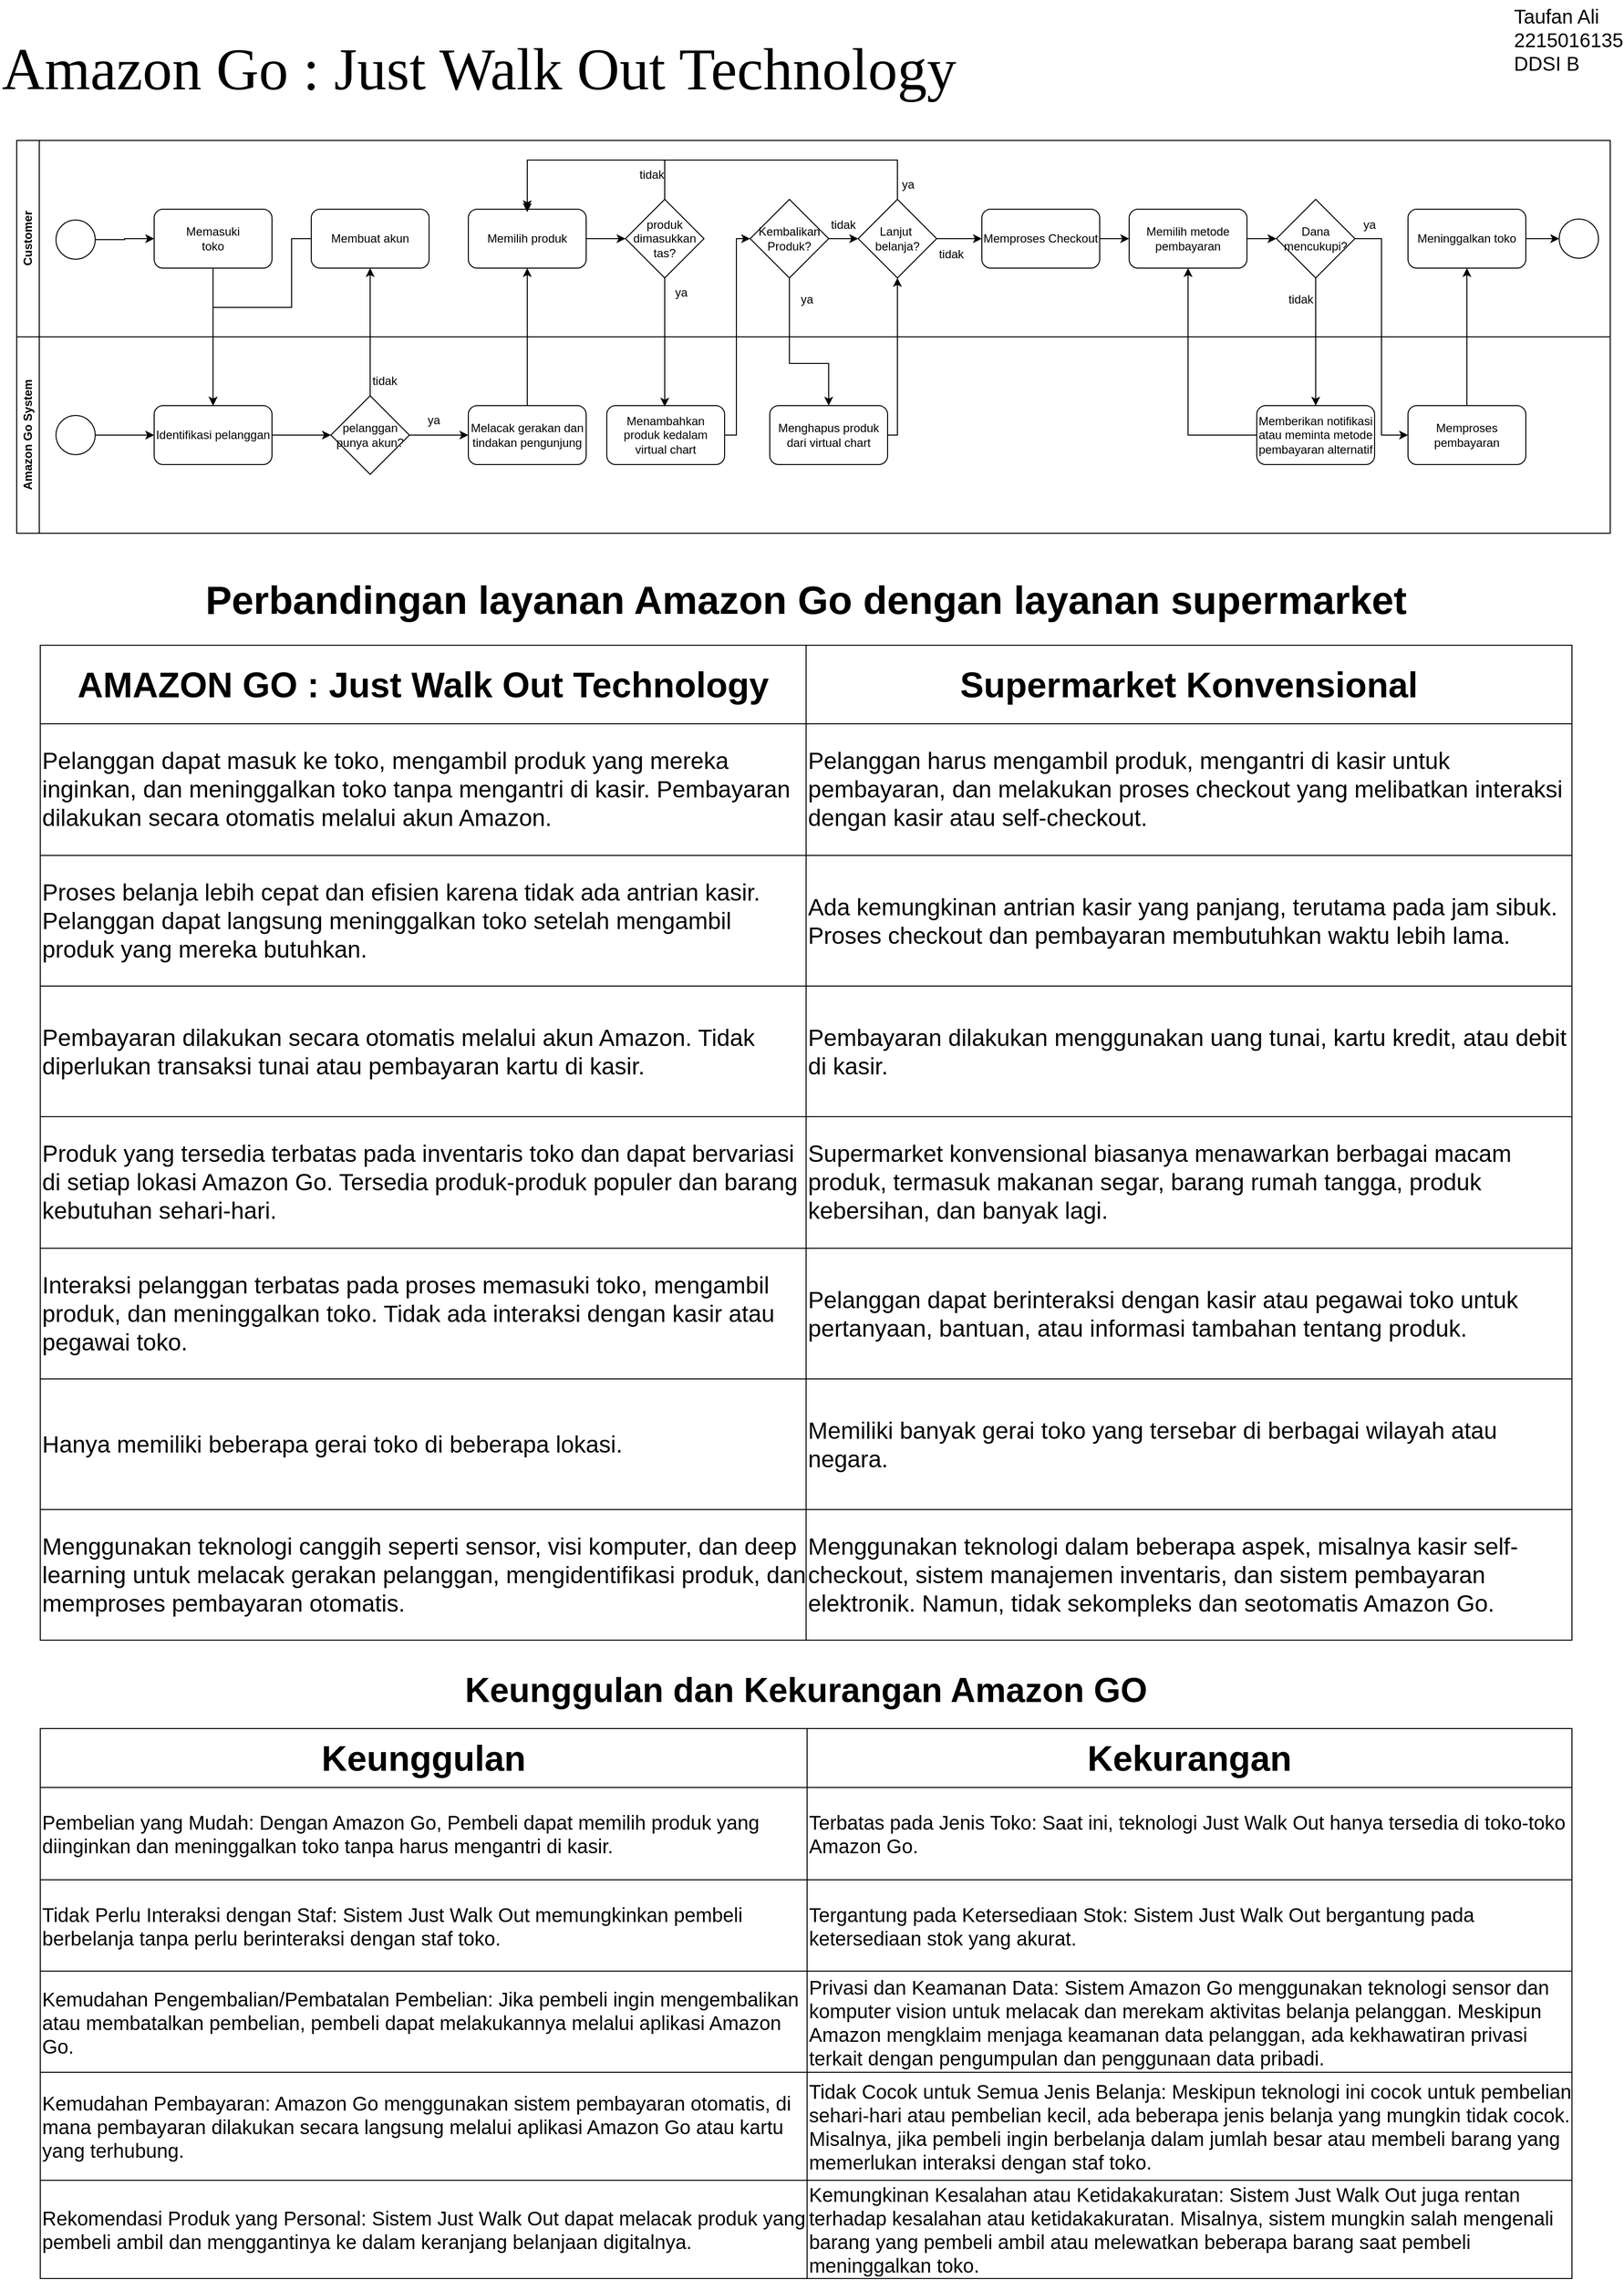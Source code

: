 <mxfile version="21.3.2" type="device">
  <diagram name="Page-1" id="naJ2jq9thKJ7_qh-nM0K">
    <mxGraphModel dx="1388" dy="663" grid="1" gridSize="10" guides="1" tooltips="1" connect="1" arrows="1" fold="1" page="1" pageScale="1" pageWidth="1654" pageHeight="2336" math="0" shadow="0">
      <root>
        <mxCell id="0" />
        <mxCell id="1" parent="0" />
        <mxCell id="Ai84sVKtz_G2tzemb2Kz-1" value="Customer" style="swimlane;horizontal=0;whiteSpace=wrap;html=1;movable=1;resizable=1;rotatable=1;deletable=1;editable=1;locked=0;connectable=1;" parent="1" vertex="1">
          <mxGeometry x="17" y="143" width="1623" height="200" as="geometry" />
        </mxCell>
        <mxCell id="Ai84sVKtz_G2tzemb2Kz-10" value="" style="edgeStyle=orthogonalEdgeStyle;rounded=0;orthogonalLoop=1;jettySize=auto;html=1;movable=1;resizable=1;rotatable=1;deletable=1;editable=1;locked=0;connectable=1;" parent="Ai84sVKtz_G2tzemb2Kz-1" source="Ai84sVKtz_G2tzemb2Kz-3" target="Ai84sVKtz_G2tzemb2Kz-9" edge="1">
          <mxGeometry relative="1" as="geometry" />
        </mxCell>
        <mxCell id="Ai84sVKtz_G2tzemb2Kz-3" value="" style="ellipse;whiteSpace=wrap;html=1;aspect=fixed;movable=1;resizable=1;rotatable=1;deletable=1;editable=1;locked=0;connectable=1;" parent="Ai84sVKtz_G2tzemb2Kz-1" vertex="1">
          <mxGeometry x="40" y="81" width="40" height="40" as="geometry" />
        </mxCell>
        <mxCell id="Ai84sVKtz_G2tzemb2Kz-9" value="Memasuki&lt;br&gt;toko" style="rounded=1;whiteSpace=wrap;html=1;movable=1;resizable=1;rotatable=1;deletable=1;editable=1;locked=0;connectable=1;" parent="Ai84sVKtz_G2tzemb2Kz-1" vertex="1">
          <mxGeometry x="140" y="70" width="120" height="60" as="geometry" />
        </mxCell>
        <mxCell id="Ai84sVKtz_G2tzemb2Kz-18" value="Membuat akun" style="rounded=1;whiteSpace=wrap;html=1;movable=1;resizable=1;rotatable=1;deletable=1;editable=1;locked=0;connectable=1;" parent="Ai84sVKtz_G2tzemb2Kz-1" vertex="1">
          <mxGeometry x="300" y="70" width="120" height="60" as="geometry" />
        </mxCell>
        <mxCell id="Ai84sVKtz_G2tzemb2Kz-30" value="" style="edgeStyle=orthogonalEdgeStyle;rounded=0;orthogonalLoop=1;jettySize=auto;html=1;movable=1;resizable=1;rotatable=1;deletable=1;editable=1;locked=0;connectable=1;" parent="Ai84sVKtz_G2tzemb2Kz-1" source="Ai84sVKtz_G2tzemb2Kz-21" target="Ai84sVKtz_G2tzemb2Kz-29" edge="1">
          <mxGeometry relative="1" as="geometry" />
        </mxCell>
        <mxCell id="Ai84sVKtz_G2tzemb2Kz-21" value="Memilih produk" style="rounded=1;whiteSpace=wrap;html=1;movable=1;resizable=1;rotatable=1;deletable=1;editable=1;locked=0;connectable=1;" parent="Ai84sVKtz_G2tzemb2Kz-1" vertex="1">
          <mxGeometry x="460" y="70" width="120" height="60" as="geometry" />
        </mxCell>
        <mxCell id="Ai84sVKtz_G2tzemb2Kz-33" style="edgeStyle=orthogonalEdgeStyle;rounded=0;orthogonalLoop=1;jettySize=auto;html=1;entryX=0.5;entryY=0;entryDx=0;entryDy=0;movable=1;resizable=1;rotatable=1;deletable=1;editable=1;locked=0;connectable=1;" parent="Ai84sVKtz_G2tzemb2Kz-1" source="Ai84sVKtz_G2tzemb2Kz-29" target="Ai84sVKtz_G2tzemb2Kz-21" edge="1">
          <mxGeometry relative="1" as="geometry">
            <Array as="points">
              <mxPoint x="660" y="20" />
              <mxPoint x="520" y="20" />
            </Array>
          </mxGeometry>
        </mxCell>
        <mxCell id="Ai84sVKtz_G2tzemb2Kz-29" value="produk dimasukkan tas?" style="rhombus;whiteSpace=wrap;html=1;movable=1;resizable=1;rotatable=1;deletable=1;editable=1;locked=0;connectable=1;" parent="Ai84sVKtz_G2tzemb2Kz-1" vertex="1">
          <mxGeometry x="620" y="60" width="80" height="80" as="geometry" />
        </mxCell>
        <mxCell id="Ai84sVKtz_G2tzemb2Kz-34" value="ya" style="text;html=1;strokeColor=none;fillColor=none;align=center;verticalAlign=middle;whiteSpace=wrap;rounded=0;movable=1;resizable=1;rotatable=1;deletable=1;editable=1;locked=0;connectable=1;" parent="Ai84sVKtz_G2tzemb2Kz-1" vertex="1">
          <mxGeometry x="662" y="140" width="30" height="30" as="geometry" />
        </mxCell>
        <mxCell id="Ai84sVKtz_G2tzemb2Kz-35" value="tidak" style="text;html=1;strokeColor=none;fillColor=none;align=center;verticalAlign=middle;whiteSpace=wrap;rounded=0;movable=1;resizable=1;rotatable=1;deletable=1;editable=1;locked=0;connectable=1;" parent="Ai84sVKtz_G2tzemb2Kz-1" vertex="1">
          <mxGeometry x="632" y="20" width="30" height="30" as="geometry" />
        </mxCell>
        <mxCell id="w3IBGsCGzLLiDFDEltC4-2" value="" style="edgeStyle=orthogonalEdgeStyle;rounded=0;orthogonalLoop=1;jettySize=auto;html=1;" parent="Ai84sVKtz_G2tzemb2Kz-1" source="Ai84sVKtz_G2tzemb2Kz-40" target="Ai84sVKtz_G2tzemb2Kz-49" edge="1">
          <mxGeometry relative="1" as="geometry" />
        </mxCell>
        <mxCell id="Ai84sVKtz_G2tzemb2Kz-40" value="Kembalikan&lt;br&gt;Produk?" style="rhombus;whiteSpace=wrap;html=1;movable=1;resizable=1;rotatable=1;deletable=1;editable=1;locked=0;connectable=1;" parent="Ai84sVKtz_G2tzemb2Kz-1" vertex="1">
          <mxGeometry x="747" y="60" width="80" height="80" as="geometry" />
        </mxCell>
        <mxCell id="Ai84sVKtz_G2tzemb2Kz-47" value="ya" style="text;html=1;strokeColor=none;fillColor=none;align=center;verticalAlign=middle;whiteSpace=wrap;rounded=0;movable=1;resizable=1;rotatable=1;deletable=1;editable=1;locked=0;connectable=1;" parent="Ai84sVKtz_G2tzemb2Kz-1" vertex="1">
          <mxGeometry x="790" y="147" width="30" height="30" as="geometry" />
        </mxCell>
        <mxCell id="w3IBGsCGzLLiDFDEltC4-3" style="edgeStyle=orthogonalEdgeStyle;rounded=0;orthogonalLoop=1;jettySize=auto;html=1;entryX=0.5;entryY=0;entryDx=0;entryDy=0;" parent="Ai84sVKtz_G2tzemb2Kz-1" edge="1">
          <mxGeometry relative="1" as="geometry">
            <mxPoint x="897" y="63" as="sourcePoint" />
            <mxPoint x="520" y="73" as="targetPoint" />
            <Array as="points">
              <mxPoint x="897" y="20" />
              <mxPoint x="520" y="20" />
            </Array>
          </mxGeometry>
        </mxCell>
        <mxCell id="w3IBGsCGzLLiDFDEltC4-7" value="" style="edgeStyle=orthogonalEdgeStyle;rounded=0;orthogonalLoop=1;jettySize=auto;html=1;" parent="Ai84sVKtz_G2tzemb2Kz-1" source="Ai84sVKtz_G2tzemb2Kz-49" target="w3IBGsCGzLLiDFDEltC4-1" edge="1">
          <mxGeometry relative="1" as="geometry" />
        </mxCell>
        <mxCell id="Ai84sVKtz_G2tzemb2Kz-49" value="Lanjut&amp;nbsp;&lt;br&gt;belanja?" style="rhombus;whiteSpace=wrap;html=1;movable=1;resizable=1;rotatable=1;deletable=1;editable=1;locked=0;connectable=1;" parent="Ai84sVKtz_G2tzemb2Kz-1" vertex="1">
          <mxGeometry x="857" y="60" width="80" height="80" as="geometry" />
        </mxCell>
        <mxCell id="Ai84sVKtz_G2tzemb2Kz-52" value="ya" style="text;html=1;strokeColor=none;fillColor=none;align=center;verticalAlign=middle;whiteSpace=wrap;rounded=0;movable=1;resizable=1;rotatable=1;deletable=1;editable=1;locked=0;connectable=1;" parent="Ai84sVKtz_G2tzemb2Kz-1" vertex="1">
          <mxGeometry x="893" y="30" width="30" height="30" as="geometry" />
        </mxCell>
        <mxCell id="w3IBGsCGzLLiDFDEltC4-13" style="edgeStyle=orthogonalEdgeStyle;rounded=0;orthogonalLoop=1;jettySize=auto;html=1;entryX=0;entryY=0.5;entryDx=0;entryDy=0;" parent="Ai84sVKtz_G2tzemb2Kz-1" source="Ai84sVKtz_G2tzemb2Kz-53" target="NYaigHIWJ9u_NfPiR6HB-1" edge="1">
          <mxGeometry relative="1" as="geometry" />
        </mxCell>
        <mxCell id="Ai84sVKtz_G2tzemb2Kz-53" value="Memilih metode pembayaran" style="rounded=1;whiteSpace=wrap;html=1;movable=1;resizable=1;rotatable=1;deletable=1;editable=1;locked=0;connectable=1;" parent="Ai84sVKtz_G2tzemb2Kz-1" vertex="1">
          <mxGeometry x="1133" y="70" width="120" height="60" as="geometry" />
        </mxCell>
        <mxCell id="Ai84sVKtz_G2tzemb2Kz-55" value="tidak" style="text;html=1;strokeColor=none;fillColor=none;align=center;verticalAlign=middle;whiteSpace=wrap;rounded=0;movable=1;resizable=1;rotatable=1;deletable=1;editable=1;locked=0;connectable=1;" parent="Ai84sVKtz_G2tzemb2Kz-1" vertex="1">
          <mxGeometry x="937" y="101" width="30" height="30" as="geometry" />
        </mxCell>
        <mxCell id="NYaigHIWJ9u_NfPiR6HB-1" value="Dana&lt;br&gt;mencukupi?" style="rhombus;whiteSpace=wrap;html=1;movable=1;resizable=1;rotatable=1;deletable=1;editable=1;locked=0;connectable=1;" parent="Ai84sVKtz_G2tzemb2Kz-1" vertex="1">
          <mxGeometry x="1283" y="60" width="80" height="80" as="geometry" />
        </mxCell>
        <mxCell id="NYaigHIWJ9u_NfPiR6HB-6" value="tidak" style="text;html=1;strokeColor=none;fillColor=none;align=center;verticalAlign=middle;whiteSpace=wrap;rounded=0;movable=1;resizable=1;rotatable=1;deletable=1;editable=1;locked=0;connectable=1;" parent="Ai84sVKtz_G2tzemb2Kz-1" vertex="1">
          <mxGeometry x="1293" y="147" width="30" height="30" as="geometry" />
        </mxCell>
        <mxCell id="NYaigHIWJ9u_NfPiR6HB-9" value="ya" style="text;html=1;strokeColor=none;fillColor=none;align=center;verticalAlign=middle;whiteSpace=wrap;rounded=0;movable=1;resizable=1;rotatable=1;deletable=1;editable=1;locked=0;connectable=1;" parent="Ai84sVKtz_G2tzemb2Kz-1" vertex="1">
          <mxGeometry x="1363" y="71" width="30" height="30" as="geometry" />
        </mxCell>
        <mxCell id="NYaigHIWJ9u_NfPiR6HB-13" value="" style="edgeStyle=orthogonalEdgeStyle;rounded=0;orthogonalLoop=1;jettySize=auto;html=1;movable=1;resizable=1;rotatable=1;deletable=1;editable=1;locked=0;connectable=1;" parent="Ai84sVKtz_G2tzemb2Kz-1" source="NYaigHIWJ9u_NfPiR6HB-10" target="NYaigHIWJ9u_NfPiR6HB-12" edge="1">
          <mxGeometry relative="1" as="geometry" />
        </mxCell>
        <mxCell id="NYaigHIWJ9u_NfPiR6HB-10" value="Meninggalkan toko" style="rounded=1;whiteSpace=wrap;html=1;movable=1;resizable=1;rotatable=1;deletable=1;editable=1;locked=0;connectable=1;" parent="Ai84sVKtz_G2tzemb2Kz-1" vertex="1">
          <mxGeometry x="1417" y="70" width="120" height="60" as="geometry" />
        </mxCell>
        <mxCell id="NYaigHIWJ9u_NfPiR6HB-12" value="" style="ellipse;whiteSpace=wrap;html=1;aspect=fixed;movable=1;resizable=1;rotatable=1;deletable=1;editable=1;locked=0;connectable=1;" parent="Ai84sVKtz_G2tzemb2Kz-1" vertex="1">
          <mxGeometry x="1571" y="80" width="40" height="40" as="geometry" />
        </mxCell>
        <mxCell id="w3IBGsCGzLLiDFDEltC4-8" value="" style="edgeStyle=orthogonalEdgeStyle;rounded=0;orthogonalLoop=1;jettySize=auto;html=1;" parent="Ai84sVKtz_G2tzemb2Kz-1" source="w3IBGsCGzLLiDFDEltC4-1" target="Ai84sVKtz_G2tzemb2Kz-53" edge="1">
          <mxGeometry relative="1" as="geometry" />
        </mxCell>
        <mxCell id="w3IBGsCGzLLiDFDEltC4-1" value="Memproses Checkout" style="rounded=1;whiteSpace=wrap;html=1;" parent="Ai84sVKtz_G2tzemb2Kz-1" vertex="1">
          <mxGeometry x="983" y="70" width="120" height="60" as="geometry" />
        </mxCell>
        <mxCell id="Ai84sVKtz_G2tzemb2Kz-48" value="tidak" style="text;html=1;strokeColor=none;fillColor=none;align=center;verticalAlign=middle;whiteSpace=wrap;rounded=0;movable=1;resizable=1;rotatable=1;deletable=1;editable=1;locked=0;connectable=1;" parent="Ai84sVKtz_G2tzemb2Kz-1" vertex="1">
          <mxGeometry x="827" y="71" width="30" height="30" as="geometry" />
        </mxCell>
        <mxCell id="Ai84sVKtz_G2tzemb2Kz-6" value="Amazon Go System" style="swimlane;horizontal=0;whiteSpace=wrap;html=1;movable=1;resizable=1;rotatable=1;deletable=1;editable=1;locked=0;connectable=1;" parent="1" vertex="1">
          <mxGeometry x="17" y="343" width="1623" height="200" as="geometry" />
        </mxCell>
        <mxCell id="Ai84sVKtz_G2tzemb2Kz-17" value="" style="edgeStyle=orthogonalEdgeStyle;rounded=0;orthogonalLoop=1;jettySize=auto;html=1;movable=1;resizable=1;rotatable=1;deletable=1;editable=1;locked=0;connectable=1;" parent="Ai84sVKtz_G2tzemb2Kz-6" source="Ai84sVKtz_G2tzemb2Kz-11" target="Ai84sVKtz_G2tzemb2Kz-16" edge="1">
          <mxGeometry relative="1" as="geometry" />
        </mxCell>
        <mxCell id="Ai84sVKtz_G2tzemb2Kz-11" value="Identifikasi pelanggan" style="rounded=1;whiteSpace=wrap;html=1;movable=1;resizable=1;rotatable=1;deletable=1;editable=1;locked=0;connectable=1;" parent="Ai84sVKtz_G2tzemb2Kz-6" vertex="1">
          <mxGeometry x="140" y="70" width="120" height="60" as="geometry" />
        </mxCell>
        <mxCell id="Ai84sVKtz_G2tzemb2Kz-23" value="" style="edgeStyle=orthogonalEdgeStyle;rounded=0;orthogonalLoop=1;jettySize=auto;html=1;movable=1;resizable=1;rotatable=1;deletable=1;editable=1;locked=0;connectable=1;" parent="Ai84sVKtz_G2tzemb2Kz-6" source="Ai84sVKtz_G2tzemb2Kz-16" target="Ai84sVKtz_G2tzemb2Kz-22" edge="1">
          <mxGeometry relative="1" as="geometry" />
        </mxCell>
        <mxCell id="Ai84sVKtz_G2tzemb2Kz-16" value="pelanggan&lt;br&gt;punya akun?" style="rhombus;whiteSpace=wrap;html=1;movable=1;resizable=1;rotatable=1;deletable=1;editable=1;locked=0;connectable=1;" parent="Ai84sVKtz_G2tzemb2Kz-6" vertex="1">
          <mxGeometry x="320" y="60" width="80" height="80" as="geometry" />
        </mxCell>
        <mxCell id="Ai84sVKtz_G2tzemb2Kz-20" value="tidak" style="text;html=1;strokeColor=none;fillColor=none;align=center;verticalAlign=middle;whiteSpace=wrap;rounded=0;movable=1;resizable=1;rotatable=1;deletable=1;editable=1;locked=0;connectable=1;" parent="Ai84sVKtz_G2tzemb2Kz-6" vertex="1">
          <mxGeometry x="360" y="30" width="30" height="30" as="geometry" />
        </mxCell>
        <mxCell id="Ai84sVKtz_G2tzemb2Kz-22" value="Melacak gerakan dan tindakan pengunjung" style="rounded=1;whiteSpace=wrap;html=1;movable=1;resizable=1;rotatable=1;deletable=1;editable=1;locked=0;connectable=1;" parent="Ai84sVKtz_G2tzemb2Kz-6" vertex="1">
          <mxGeometry x="460" y="70" width="120" height="60" as="geometry" />
        </mxCell>
        <mxCell id="Ai84sVKtz_G2tzemb2Kz-25" value="ya" style="text;html=1;strokeColor=none;fillColor=none;align=center;verticalAlign=middle;whiteSpace=wrap;rounded=0;movable=1;resizable=1;rotatable=1;deletable=1;editable=1;locked=0;connectable=1;" parent="Ai84sVKtz_G2tzemb2Kz-6" vertex="1">
          <mxGeometry x="410" y="70" width="30" height="30" as="geometry" />
        </mxCell>
        <mxCell id="Ai84sVKtz_G2tzemb2Kz-31" value="Menambahkan produk kedalam virtual chart" style="rounded=1;whiteSpace=wrap;html=1;movable=1;resizable=1;rotatable=1;deletable=1;editable=1;locked=0;connectable=1;" parent="Ai84sVKtz_G2tzemb2Kz-6" vertex="1">
          <mxGeometry x="601" y="70" width="120" height="60" as="geometry" />
        </mxCell>
        <mxCell id="Ai84sVKtz_G2tzemb2Kz-37" value="" style="edgeStyle=orthogonalEdgeStyle;rounded=0;orthogonalLoop=1;jettySize=auto;html=1;movable=1;resizable=1;rotatable=1;deletable=1;editable=1;locked=0;connectable=1;" parent="Ai84sVKtz_G2tzemb2Kz-6" source="Ai84sVKtz_G2tzemb2Kz-36" target="Ai84sVKtz_G2tzemb2Kz-11" edge="1">
          <mxGeometry relative="1" as="geometry" />
        </mxCell>
        <mxCell id="Ai84sVKtz_G2tzemb2Kz-36" value="" style="ellipse;whiteSpace=wrap;html=1;aspect=fixed;movable=1;resizable=1;rotatable=1;deletable=1;editable=1;locked=0;connectable=1;" parent="Ai84sVKtz_G2tzemb2Kz-6" vertex="1">
          <mxGeometry x="40" y="80" width="40" height="40" as="geometry" />
        </mxCell>
        <mxCell id="Ai84sVKtz_G2tzemb2Kz-44" value="Menghapus produk dari virtual chart" style="rounded=1;whiteSpace=wrap;html=1;movable=1;resizable=1;rotatable=1;deletable=1;editable=1;locked=0;connectable=1;" parent="Ai84sVKtz_G2tzemb2Kz-6" vertex="1">
          <mxGeometry x="767" y="70" width="120" height="60" as="geometry" />
        </mxCell>
        <mxCell id="NYaigHIWJ9u_NfPiR6HB-3" value="Memberikan notifikasi atau meminta metode pembayaran alternatif" style="rounded=1;whiteSpace=wrap;html=1;movable=1;resizable=1;rotatable=1;deletable=1;editable=1;locked=0;connectable=1;" parent="Ai84sVKtz_G2tzemb2Kz-6" vertex="1">
          <mxGeometry x="1263" y="70" width="120" height="60" as="geometry" />
        </mxCell>
        <mxCell id="NYaigHIWJ9u_NfPiR6HB-7" value="Memproses pembayaran" style="rounded=1;whiteSpace=wrap;html=1;movable=1;resizable=1;rotatable=1;deletable=1;editable=1;locked=0;connectable=1;" parent="Ai84sVKtz_G2tzemb2Kz-6" vertex="1">
          <mxGeometry x="1417" y="70" width="120" height="60" as="geometry" />
        </mxCell>
        <mxCell id="Ai84sVKtz_G2tzemb2Kz-14" style="edgeStyle=orthogonalEdgeStyle;rounded=0;orthogonalLoop=1;jettySize=auto;html=1;entryX=0.5;entryY=0;entryDx=0;entryDy=0;movable=1;resizable=1;rotatable=1;deletable=1;editable=1;locked=0;connectable=1;" parent="1" source="Ai84sVKtz_G2tzemb2Kz-9" target="Ai84sVKtz_G2tzemb2Kz-11" edge="1">
          <mxGeometry relative="1" as="geometry" />
        </mxCell>
        <mxCell id="Ai84sVKtz_G2tzemb2Kz-19" style="edgeStyle=orthogonalEdgeStyle;rounded=0;orthogonalLoop=1;jettySize=auto;html=1;movable=1;resizable=1;rotatable=1;deletable=1;editable=1;locked=0;connectable=1;" parent="1" source="Ai84sVKtz_G2tzemb2Kz-16" edge="1">
          <mxGeometry relative="1" as="geometry">
            <mxPoint x="377" y="273" as="targetPoint" />
          </mxGeometry>
        </mxCell>
        <mxCell id="Ai84sVKtz_G2tzemb2Kz-24" style="edgeStyle=orthogonalEdgeStyle;rounded=0;orthogonalLoop=1;jettySize=auto;html=1;entryX=0.5;entryY=1;entryDx=0;entryDy=0;movable=1;resizable=1;rotatable=1;deletable=1;editable=1;locked=0;connectable=1;" parent="1" source="Ai84sVKtz_G2tzemb2Kz-22" target="Ai84sVKtz_G2tzemb2Kz-21" edge="1">
          <mxGeometry relative="1" as="geometry" />
        </mxCell>
        <mxCell id="Ai84sVKtz_G2tzemb2Kz-27" style="edgeStyle=orthogonalEdgeStyle;rounded=0;orthogonalLoop=1;jettySize=auto;html=1;entryX=0.5;entryY=0;entryDx=0;entryDy=0;movable=1;resizable=1;rotatable=1;deletable=1;editable=1;locked=0;connectable=1;" parent="1" source="Ai84sVKtz_G2tzemb2Kz-18" target="Ai84sVKtz_G2tzemb2Kz-11" edge="1">
          <mxGeometry relative="1" as="geometry">
            <mxPoint x="217" y="353" as="targetPoint" />
            <Array as="points">
              <mxPoint x="297" y="243" />
              <mxPoint x="297" y="313" />
              <mxPoint x="217" y="313" />
            </Array>
          </mxGeometry>
        </mxCell>
        <mxCell id="Ai84sVKtz_G2tzemb2Kz-32" style="edgeStyle=orthogonalEdgeStyle;rounded=0;orthogonalLoop=1;jettySize=auto;html=1;movable=1;resizable=1;rotatable=1;deletable=1;editable=1;locked=0;connectable=1;" parent="1" source="Ai84sVKtz_G2tzemb2Kz-29" edge="1">
          <mxGeometry relative="1" as="geometry">
            <mxPoint x="677" y="414" as="targetPoint" />
            <Array as="points">
              <mxPoint x="677" y="414" />
            </Array>
          </mxGeometry>
        </mxCell>
        <mxCell id="Ai84sVKtz_G2tzemb2Kz-41" style="edgeStyle=orthogonalEdgeStyle;rounded=0;orthogonalLoop=1;jettySize=auto;html=1;entryX=0;entryY=0.5;entryDx=0;entryDy=0;movable=1;resizable=1;rotatable=1;deletable=1;editable=1;locked=0;connectable=1;" parent="1" source="Ai84sVKtz_G2tzemb2Kz-31" target="Ai84sVKtz_G2tzemb2Kz-40" edge="1">
          <mxGeometry relative="1" as="geometry">
            <Array as="points">
              <mxPoint x="750" y="443" />
              <mxPoint x="750" y="243" />
            </Array>
          </mxGeometry>
        </mxCell>
        <mxCell id="NYaigHIWJ9u_NfPiR6HB-5" style="edgeStyle=orthogonalEdgeStyle;rounded=0;orthogonalLoop=1;jettySize=auto;html=1;entryX=0.5;entryY=0;entryDx=0;entryDy=0;movable=1;resizable=1;rotatable=1;deletable=1;editable=1;locked=0;connectable=1;" parent="1" source="NYaigHIWJ9u_NfPiR6HB-1" target="NYaigHIWJ9u_NfPiR6HB-3" edge="1">
          <mxGeometry relative="1" as="geometry">
            <Array as="points">
              <mxPoint x="1340" y="350" />
              <mxPoint x="1340" y="350" />
            </Array>
          </mxGeometry>
        </mxCell>
        <mxCell id="NYaigHIWJ9u_NfPiR6HB-15" value="&lt;font style=&quot;font-size: 60px;&quot; face=&quot;Verdana&quot;&gt;Amazon Go : Just Walk Out Technology&lt;/font&gt;" style="text;html=1;strokeColor=none;fillColor=none;align=left;verticalAlign=middle;whiteSpace=wrap;rounded=0;movable=1;resizable=1;rotatable=1;deletable=1;editable=1;locked=0;connectable=1;" parent="1" vertex="1">
          <mxGeometry width="1650" height="140" as="geometry" />
        </mxCell>
        <mxCell id="NYaigHIWJ9u_NfPiR6HB-41" value="" style="shape=table;startSize=0;container=1;collapsible=0;childLayout=tableLayout;movable=1;resizable=1;rotatable=1;deletable=1;editable=1;locked=0;connectable=1;" parent="1" vertex="1">
          <mxGeometry x="41" y="657" width="1560" height="1013" as="geometry" />
        </mxCell>
        <mxCell id="NYaigHIWJ9u_NfPiR6HB-42" value="" style="shape=tableRow;horizontal=0;startSize=0;swimlaneHead=0;swimlaneBody=0;strokeColor=inherit;top=0;left=0;bottom=0;right=0;collapsible=0;dropTarget=0;fillColor=none;points=[[0,0.5],[1,0.5]];portConstraint=eastwest;movable=1;resizable=1;rotatable=1;deletable=1;editable=1;locked=0;connectable=1;" parent="NYaigHIWJ9u_NfPiR6HB-41" vertex="1">
          <mxGeometry width="1560" height="80" as="geometry" />
        </mxCell>
        <mxCell id="NYaigHIWJ9u_NfPiR6HB-43" value="&lt;font style=&quot;font-size: 36px;&quot;&gt;&lt;b&gt;AMAZON GO : Just Walk Out Technology&lt;/b&gt;&lt;/font&gt;" style="shape=partialRectangle;html=1;whiteSpace=wrap;connectable=1;strokeColor=inherit;overflow=hidden;fillColor=none;top=0;left=0;bottom=0;right=0;pointerEvents=1;movable=1;resizable=1;rotatable=1;deletable=1;editable=1;locked=0;" parent="NYaigHIWJ9u_NfPiR6HB-42" vertex="1">
          <mxGeometry width="780" height="80" as="geometry">
            <mxRectangle width="780" height="80" as="alternateBounds" />
          </mxGeometry>
        </mxCell>
        <mxCell id="NYaigHIWJ9u_NfPiR6HB-44" value="&lt;font style=&quot;font-size: 36px;&quot;&gt;&lt;b&gt;Supermarket Konvensional&lt;/b&gt;&lt;/font&gt;" style="shape=partialRectangle;html=1;whiteSpace=wrap;connectable=1;strokeColor=inherit;overflow=hidden;fillColor=none;top=0;left=0;bottom=0;right=0;pointerEvents=1;movable=1;resizable=1;rotatable=1;deletable=1;editable=1;locked=0;" parent="NYaigHIWJ9u_NfPiR6HB-42" vertex="1">
          <mxGeometry x="780" width="780" height="80" as="geometry">
            <mxRectangle width="780" height="80" as="alternateBounds" />
          </mxGeometry>
        </mxCell>
        <mxCell id="NYaigHIWJ9u_NfPiR6HB-45" value="" style="shape=tableRow;horizontal=0;startSize=0;swimlaneHead=0;swimlaneBody=0;strokeColor=inherit;top=0;left=0;bottom=0;right=0;collapsible=0;dropTarget=0;fillColor=none;points=[[0,0.5],[1,0.5]];portConstraint=eastwest;movable=1;resizable=1;rotatable=1;deletable=1;editable=1;locked=0;connectable=1;" parent="NYaigHIWJ9u_NfPiR6HB-41" vertex="1">
          <mxGeometry y="80" width="1560" height="134" as="geometry" />
        </mxCell>
        <mxCell id="NYaigHIWJ9u_NfPiR6HB-46" value="&lt;div style=&quot;&quot;&gt;&lt;span style=&quot;background-color: initial;&quot;&gt;&lt;font style=&quot;font-size: 24px;&quot;&gt;Pelanggan dapat masuk ke toko, mengambil produk yang mereka inginkan, dan meninggalkan toko tanpa mengantri di kasir. Pembayaran dilakukan secara otomatis melalui akun Amazon.&lt;/font&gt;&lt;/span&gt;&lt;/div&gt;" style="shape=partialRectangle;html=1;whiteSpace=wrap;connectable=1;strokeColor=inherit;overflow=hidden;fillColor=none;top=0;left=0;bottom=0;right=0;pointerEvents=1;align=left;movable=1;resizable=1;rotatable=1;deletable=1;editable=1;locked=0;" parent="NYaigHIWJ9u_NfPiR6HB-45" vertex="1">
          <mxGeometry width="780" height="134" as="geometry">
            <mxRectangle width="780" height="134" as="alternateBounds" />
          </mxGeometry>
        </mxCell>
        <mxCell id="NYaigHIWJ9u_NfPiR6HB-47" value="&lt;div style=&quot;&quot;&gt;&lt;span style=&quot;background-color: initial;&quot;&gt;&lt;font style=&quot;font-size: 24px;&quot;&gt;Pelanggan harus mengambil produk, mengantri di kasir untuk pembayaran, dan melakukan proses checkout yang melibatkan interaksi dengan kasir atau self-checkout.&lt;/font&gt;&lt;/span&gt;&lt;/div&gt;" style="shape=partialRectangle;html=1;whiteSpace=wrap;connectable=1;strokeColor=inherit;overflow=hidden;fillColor=none;top=0;left=0;bottom=0;right=0;pointerEvents=1;align=left;movable=1;resizable=1;rotatable=1;deletable=1;editable=1;locked=0;" parent="NYaigHIWJ9u_NfPiR6HB-45" vertex="1">
          <mxGeometry x="780" width="780" height="134" as="geometry">
            <mxRectangle width="780" height="134" as="alternateBounds" />
          </mxGeometry>
        </mxCell>
        <mxCell id="NYaigHIWJ9u_NfPiR6HB-48" value="" style="shape=tableRow;horizontal=0;startSize=0;swimlaneHead=0;swimlaneBody=0;strokeColor=inherit;top=0;left=0;bottom=0;right=0;collapsible=0;dropTarget=0;fillColor=none;points=[[0,0.5],[1,0.5]];portConstraint=eastwest;movable=1;resizable=1;rotatable=1;deletable=1;editable=1;locked=0;connectable=1;" parent="NYaigHIWJ9u_NfPiR6HB-41" vertex="1">
          <mxGeometry y="214" width="1560" height="133" as="geometry" />
        </mxCell>
        <mxCell id="NYaigHIWJ9u_NfPiR6HB-49" value="&lt;font style=&quot;font-size: 24px;&quot;&gt;Proses belanja lebih cepat dan efisien karena tidak ada antrian kasir. Pelanggan dapat langsung meninggalkan toko setelah mengambil produk yang mereka butuhkan.&lt;/font&gt;" style="shape=partialRectangle;html=1;whiteSpace=wrap;connectable=1;strokeColor=inherit;overflow=hidden;fillColor=none;top=0;left=0;bottom=0;right=0;pointerEvents=1;align=left;movable=1;resizable=1;rotatable=1;deletable=1;editable=1;locked=0;" parent="NYaigHIWJ9u_NfPiR6HB-48" vertex="1">
          <mxGeometry width="780" height="133" as="geometry">
            <mxRectangle width="780" height="133" as="alternateBounds" />
          </mxGeometry>
        </mxCell>
        <mxCell id="NYaigHIWJ9u_NfPiR6HB-50" value="&lt;font style=&quot;font-size: 24px;&quot;&gt;Ada kemungkinan antrian kasir yang panjang, terutama pada jam sibuk. Proses checkout dan pembayaran membutuhkan waktu lebih lama.&lt;/font&gt;" style="shape=partialRectangle;html=1;whiteSpace=wrap;connectable=1;strokeColor=inherit;overflow=hidden;fillColor=none;top=0;left=0;bottom=0;right=0;pointerEvents=1;align=left;movable=1;resizable=1;rotatable=1;deletable=1;editable=1;locked=0;" parent="NYaigHIWJ9u_NfPiR6HB-48" vertex="1">
          <mxGeometry x="780" width="780" height="133" as="geometry">
            <mxRectangle width="780" height="133" as="alternateBounds" />
          </mxGeometry>
        </mxCell>
        <mxCell id="NYaigHIWJ9u_NfPiR6HB-51" value="" style="shape=tableRow;horizontal=0;startSize=0;swimlaneHead=0;swimlaneBody=0;strokeColor=inherit;top=0;left=0;bottom=0;right=0;collapsible=0;dropTarget=0;fillColor=none;points=[[0,0.5],[1,0.5]];portConstraint=eastwest;movable=1;resizable=1;rotatable=1;deletable=1;editable=1;locked=0;connectable=1;" parent="NYaigHIWJ9u_NfPiR6HB-41" vertex="1">
          <mxGeometry y="347" width="1560" height="133" as="geometry" />
        </mxCell>
        <mxCell id="NYaigHIWJ9u_NfPiR6HB-52" value="&lt;font style=&quot;font-size: 24px;&quot;&gt;Pembayaran dilakukan secara otomatis melalui akun Amazon. Tidak diperlukan transaksi tunai atau pembayaran kartu di kasir.&lt;/font&gt;" style="shape=partialRectangle;html=1;whiteSpace=wrap;connectable=1;strokeColor=inherit;overflow=hidden;fillColor=none;top=0;left=0;bottom=0;right=0;pointerEvents=1;align=left;movable=1;resizable=1;rotatable=1;deletable=1;editable=1;locked=0;" parent="NYaigHIWJ9u_NfPiR6HB-51" vertex="1">
          <mxGeometry width="780" height="133" as="geometry">
            <mxRectangle width="780" height="133" as="alternateBounds" />
          </mxGeometry>
        </mxCell>
        <mxCell id="NYaigHIWJ9u_NfPiR6HB-53" value="&lt;font style=&quot;font-size: 24px;&quot;&gt;Pembayaran dilakukan menggunakan uang tunai, kartu kredit, atau debit di kasir.&lt;/font&gt;" style="shape=partialRectangle;html=1;whiteSpace=wrap;connectable=1;strokeColor=inherit;overflow=hidden;fillColor=none;top=0;left=0;bottom=0;right=0;pointerEvents=1;align=left;movable=1;resizable=1;rotatable=1;deletable=1;editable=1;locked=0;" parent="NYaigHIWJ9u_NfPiR6HB-51" vertex="1">
          <mxGeometry x="780" width="780" height="133" as="geometry">
            <mxRectangle width="780" height="133" as="alternateBounds" />
          </mxGeometry>
        </mxCell>
        <mxCell id="NYaigHIWJ9u_NfPiR6HB-54" value="" style="shape=tableRow;horizontal=0;startSize=0;swimlaneHead=0;swimlaneBody=0;strokeColor=inherit;top=0;left=0;bottom=0;right=0;collapsible=0;dropTarget=0;fillColor=none;points=[[0,0.5],[1,0.5]];portConstraint=eastwest;movable=1;resizable=1;rotatable=1;deletable=1;editable=1;locked=0;connectable=1;" parent="NYaigHIWJ9u_NfPiR6HB-41" vertex="1">
          <mxGeometry y="480" width="1560" height="134" as="geometry" />
        </mxCell>
        <mxCell id="NYaigHIWJ9u_NfPiR6HB-55" value="&lt;font style=&quot;font-size: 24px;&quot;&gt;Produk yang tersedia terbatas pada inventaris toko dan dapat bervariasi di setiap lokasi Amazon Go. Tersedia produk-produk populer dan barang kebutuhan sehari-hari.&lt;/font&gt;" style="shape=partialRectangle;html=1;whiteSpace=wrap;connectable=1;strokeColor=inherit;overflow=hidden;fillColor=none;top=0;left=0;bottom=0;right=0;pointerEvents=1;align=left;movable=1;resizable=1;rotatable=1;deletable=1;editable=1;locked=0;" parent="NYaigHIWJ9u_NfPiR6HB-54" vertex="1">
          <mxGeometry width="780" height="134" as="geometry">
            <mxRectangle width="780" height="134" as="alternateBounds" />
          </mxGeometry>
        </mxCell>
        <mxCell id="NYaigHIWJ9u_NfPiR6HB-56" value="&lt;font style=&quot;font-size: 24px;&quot;&gt;Supermarket konvensional biasanya menawarkan berbagai macam produk, termasuk makanan segar, barang rumah tangga, produk kebersihan, dan banyak lagi.&lt;/font&gt;" style="shape=partialRectangle;html=1;whiteSpace=wrap;connectable=1;strokeColor=inherit;overflow=hidden;fillColor=none;top=0;left=0;bottom=0;right=0;pointerEvents=1;align=left;movable=1;resizable=1;rotatable=1;deletable=1;editable=1;locked=0;" parent="NYaigHIWJ9u_NfPiR6HB-54" vertex="1">
          <mxGeometry x="780" width="780" height="134" as="geometry">
            <mxRectangle width="780" height="134" as="alternateBounds" />
          </mxGeometry>
        </mxCell>
        <mxCell id="NYaigHIWJ9u_NfPiR6HB-57" value="" style="shape=tableRow;horizontal=0;startSize=0;swimlaneHead=0;swimlaneBody=0;strokeColor=inherit;top=0;left=0;bottom=0;right=0;collapsible=0;dropTarget=0;fillColor=none;points=[[0,0.5],[1,0.5]];portConstraint=eastwest;movable=1;resizable=1;rotatable=1;deletable=1;editable=1;locked=0;connectable=1;" parent="NYaigHIWJ9u_NfPiR6HB-41" vertex="1">
          <mxGeometry y="614" width="1560" height="133" as="geometry" />
        </mxCell>
        <mxCell id="NYaigHIWJ9u_NfPiR6HB-58" value="&lt;font style=&quot;font-size: 24px;&quot;&gt; Interaksi pelanggan terbatas pada proses memasuki toko, mengambil produk, dan meninggalkan toko. Tidak ada interaksi dengan kasir atau pegawai toko.&lt;/font&gt;" style="shape=partialRectangle;html=1;whiteSpace=wrap;connectable=1;strokeColor=inherit;overflow=hidden;fillColor=none;top=0;left=0;bottom=0;right=0;pointerEvents=1;align=left;movable=1;resizable=1;rotatable=1;deletable=1;editable=1;locked=0;" parent="NYaigHIWJ9u_NfPiR6HB-57" vertex="1">
          <mxGeometry width="780" height="133" as="geometry">
            <mxRectangle width="780" height="133" as="alternateBounds" />
          </mxGeometry>
        </mxCell>
        <mxCell id="NYaigHIWJ9u_NfPiR6HB-59" value="&lt;font style=&quot;font-size: 24px;&quot;&gt;Pelanggan dapat berinteraksi dengan kasir atau pegawai toko untuk pertanyaan, bantuan, atau informasi tambahan tentang produk.&lt;/font&gt;" style="shape=partialRectangle;html=1;whiteSpace=wrap;connectable=1;strokeColor=inherit;overflow=hidden;fillColor=none;top=0;left=0;bottom=0;right=0;pointerEvents=1;align=left;movable=1;resizable=1;rotatable=1;deletable=1;editable=1;locked=0;" parent="NYaigHIWJ9u_NfPiR6HB-57" vertex="1">
          <mxGeometry x="780" width="780" height="133" as="geometry">
            <mxRectangle width="780" height="133" as="alternateBounds" />
          </mxGeometry>
        </mxCell>
        <mxCell id="NYaigHIWJ9u_NfPiR6HB-63" style="shape=tableRow;horizontal=0;startSize=0;swimlaneHead=0;swimlaneBody=0;strokeColor=inherit;top=0;left=0;bottom=0;right=0;collapsible=0;dropTarget=0;fillColor=none;points=[[0,0.5],[1,0.5]];portConstraint=eastwest;movable=1;resizable=1;rotatable=1;deletable=1;editable=1;locked=0;connectable=1;" parent="NYaigHIWJ9u_NfPiR6HB-41" vertex="1">
          <mxGeometry y="747" width="1560" height="133" as="geometry" />
        </mxCell>
        <mxCell id="NYaigHIWJ9u_NfPiR6HB-64" value="&lt;font style=&quot;font-size: 24px;&quot;&gt;Hanya memiliki beberapa gerai toko di beberapa lokasi.&lt;/font&gt;" style="shape=partialRectangle;html=1;whiteSpace=wrap;connectable=1;strokeColor=inherit;overflow=hidden;fillColor=none;top=0;left=0;bottom=0;right=0;pointerEvents=1;align=left;movable=1;resizable=1;rotatable=1;deletable=1;editable=1;locked=0;" parent="NYaigHIWJ9u_NfPiR6HB-63" vertex="1">
          <mxGeometry width="780" height="133" as="geometry">
            <mxRectangle width="780" height="133" as="alternateBounds" />
          </mxGeometry>
        </mxCell>
        <mxCell id="NYaigHIWJ9u_NfPiR6HB-65" value="&lt;font style=&quot;font-size: 24px;&quot;&gt;Memiliki banyak gerai toko yang tersebar di berbagai wilayah atau negara.&lt;/font&gt;" style="shape=partialRectangle;html=1;whiteSpace=wrap;connectable=1;strokeColor=inherit;overflow=hidden;fillColor=none;top=0;left=0;bottom=0;right=0;pointerEvents=1;align=left;movable=1;resizable=1;rotatable=1;deletable=1;editable=1;locked=0;" parent="NYaigHIWJ9u_NfPiR6HB-63" vertex="1">
          <mxGeometry x="780" width="780" height="133" as="geometry">
            <mxRectangle width="780" height="133" as="alternateBounds" />
          </mxGeometry>
        </mxCell>
        <mxCell id="NYaigHIWJ9u_NfPiR6HB-66" style="shape=tableRow;horizontal=0;startSize=0;swimlaneHead=0;swimlaneBody=0;strokeColor=inherit;top=0;left=0;bottom=0;right=0;collapsible=0;dropTarget=0;fillColor=none;points=[[0,0.5],[1,0.5]];portConstraint=eastwest;movable=1;resizable=1;rotatable=1;deletable=1;editable=1;locked=0;connectable=1;" parent="NYaigHIWJ9u_NfPiR6HB-41" vertex="1">
          <mxGeometry y="880" width="1560" height="133" as="geometry" />
        </mxCell>
        <mxCell id="NYaigHIWJ9u_NfPiR6HB-67" value="&lt;font style=&quot;font-size: 24px;&quot;&gt;Menggunakan teknologi canggih seperti sensor, visi komputer, dan deep learning untuk melacak gerakan pelanggan, mengidentifikasi produk, dan memproses pembayaran otomatis.&lt;/font&gt;" style="shape=partialRectangle;html=1;whiteSpace=wrap;connectable=1;strokeColor=inherit;overflow=hidden;fillColor=none;top=0;left=0;bottom=0;right=0;pointerEvents=1;align=left;movable=1;resizable=1;rotatable=1;deletable=1;editable=1;locked=0;" parent="NYaigHIWJ9u_NfPiR6HB-66" vertex="1">
          <mxGeometry width="780" height="133" as="geometry">
            <mxRectangle width="780" height="133" as="alternateBounds" />
          </mxGeometry>
        </mxCell>
        <mxCell id="NYaigHIWJ9u_NfPiR6HB-68" value="&lt;font style=&quot;font-size: 24px;&quot;&gt;Menggunakan teknologi dalam beberapa aspek, misalnya kasir self-checkout, sistem manajemen inventaris, dan sistem pembayaran elektronik. Namun, tidak sekompleks dan seotomatis Amazon Go.&lt;/font&gt;" style="shape=partialRectangle;html=1;whiteSpace=wrap;connectable=1;strokeColor=inherit;overflow=hidden;fillColor=none;top=0;left=0;bottom=0;right=0;pointerEvents=1;align=left;movable=1;resizable=1;rotatable=1;deletable=1;editable=1;locked=0;" parent="NYaigHIWJ9u_NfPiR6HB-66" vertex="1">
          <mxGeometry x="780" width="780" height="133" as="geometry">
            <mxRectangle width="780" height="133" as="alternateBounds" />
          </mxGeometry>
        </mxCell>
        <mxCell id="NYaigHIWJ9u_NfPiR6HB-72" value="&lt;font style=&quot;font-size: 40px;&quot;&gt;&lt;b style=&quot;&quot;&gt;Perbandingan layanan Amazon Go dengan layanan supermarket&lt;/b&gt;&lt;/font&gt;" style="text;html=1;strokeColor=none;fillColor=none;align=center;verticalAlign=middle;whiteSpace=wrap;rounded=0;movable=1;resizable=1;rotatable=1;deletable=1;editable=1;locked=0;connectable=1;" parent="1" vertex="1">
          <mxGeometry x="41" y="570" width="1560" height="80" as="geometry" />
        </mxCell>
        <mxCell id="gSUg_UqriSWJIKnz_qcM-1" value="&lt;font style=&quot;font-size: 35px;&quot;&gt;&lt;b style=&quot;&quot;&gt;Keunggulan dan Kekurangan Amazon GO&lt;/b&gt;&lt;/font&gt;" style="text;html=1;strokeColor=none;fillColor=none;align=center;verticalAlign=middle;whiteSpace=wrap;rounded=0;movable=1;resizable=1;rotatable=1;deletable=1;editable=1;locked=0;connectable=1;" parent="1" vertex="1">
          <mxGeometry x="41" y="1680" width="1560" height="80" as="geometry" />
        </mxCell>
        <mxCell id="gSUg_UqriSWJIKnz_qcM-68" value="" style="shape=table;startSize=0;container=1;collapsible=0;childLayout=tableLayout;movable=1;resizable=1;rotatable=1;deletable=1;editable=1;locked=0;connectable=1;" parent="1" vertex="1">
          <mxGeometry x="41" y="1760" width="1560" height="560" as="geometry" />
        </mxCell>
        <mxCell id="gSUg_UqriSWJIKnz_qcM-69" value="" style="shape=tableRow;horizontal=0;startSize=0;swimlaneHead=0;swimlaneBody=0;strokeColor=inherit;top=0;left=0;bottom=0;right=0;collapsible=0;dropTarget=0;fillColor=none;points=[[0,0.5],[1,0.5]];portConstraint=eastwest;movable=1;resizable=1;rotatable=1;deletable=1;editable=1;locked=0;connectable=1;" parent="gSUg_UqriSWJIKnz_qcM-68" vertex="1">
          <mxGeometry width="1560" height="60" as="geometry" />
        </mxCell>
        <mxCell id="gSUg_UqriSWJIKnz_qcM-70" value="&lt;font style=&quot;font-size: 36px;&quot;&gt;&lt;b&gt;Keunggulan&lt;/b&gt;&lt;/font&gt;" style="shape=partialRectangle;html=1;whiteSpace=wrap;connectable=1;strokeColor=inherit;overflow=hidden;fillColor=none;top=0;left=0;bottom=0;right=0;pointerEvents=1;movable=1;resizable=1;rotatable=1;deletable=1;editable=1;locked=0;" parent="gSUg_UqriSWJIKnz_qcM-69" vertex="1">
          <mxGeometry width="781" height="60" as="geometry">
            <mxRectangle width="781" height="60" as="alternateBounds" />
          </mxGeometry>
        </mxCell>
        <mxCell id="gSUg_UqriSWJIKnz_qcM-71" value="&lt;font style=&quot;font-size: 36px;&quot;&gt;&lt;b&gt;Kekurangan&lt;/b&gt;&lt;/font&gt;" style="shape=partialRectangle;html=1;whiteSpace=wrap;connectable=1;strokeColor=inherit;overflow=hidden;fillColor=none;top=0;left=0;bottom=0;right=0;pointerEvents=1;movable=1;resizable=1;rotatable=1;deletable=1;editable=1;locked=0;" parent="gSUg_UqriSWJIKnz_qcM-69" vertex="1">
          <mxGeometry x="781" width="779" height="60" as="geometry">
            <mxRectangle width="779" height="60" as="alternateBounds" />
          </mxGeometry>
        </mxCell>
        <mxCell id="gSUg_UqriSWJIKnz_qcM-72" value="" style="shape=tableRow;horizontal=0;startSize=0;swimlaneHead=0;swimlaneBody=0;strokeColor=inherit;top=0;left=0;bottom=0;right=0;collapsible=0;dropTarget=0;fillColor=none;points=[[0,0.5],[1,0.5]];portConstraint=eastwest;movable=1;resizable=1;rotatable=1;deletable=1;editable=1;locked=0;connectable=1;" parent="gSUg_UqriSWJIKnz_qcM-68" vertex="1">
          <mxGeometry y="60" width="1560" height="94" as="geometry" />
        </mxCell>
        <mxCell id="gSUg_UqriSWJIKnz_qcM-73" value="&lt;font style=&quot;font-size: 20px;&quot;&gt;Pembelian yang Mudah: Dengan Amazon Go, Pembeli dapat memilih produk yang diinginkan dan meninggalkan toko tanpa harus mengantri di kasir.&lt;/font&gt;" style="shape=partialRectangle;html=1;whiteSpace=wrap;connectable=1;strokeColor=inherit;overflow=hidden;fillColor=none;top=0;left=0;bottom=0;right=0;pointerEvents=1;align=left;movable=1;resizable=1;rotatable=1;deletable=1;editable=1;locked=0;" parent="gSUg_UqriSWJIKnz_qcM-72" vertex="1">
          <mxGeometry width="781" height="94" as="geometry">
            <mxRectangle width="781" height="94" as="alternateBounds" />
          </mxGeometry>
        </mxCell>
        <mxCell id="gSUg_UqriSWJIKnz_qcM-74" value="&lt;font style=&quot;font-size: 20px;&quot;&gt;Terbatas pada Jenis Toko: Saat ini, teknologi Just Walk Out hanya tersedia di toko-toko Amazon Go.&lt;/font&gt;" style="shape=partialRectangle;html=1;whiteSpace=wrap;connectable=1;strokeColor=inherit;overflow=hidden;fillColor=none;top=0;left=0;bottom=0;right=0;pointerEvents=1;align=left;movable=1;resizable=1;rotatable=1;deletable=1;editable=1;locked=0;" parent="gSUg_UqriSWJIKnz_qcM-72" vertex="1">
          <mxGeometry x="781" width="779" height="94" as="geometry">
            <mxRectangle width="779" height="94" as="alternateBounds" />
          </mxGeometry>
        </mxCell>
        <mxCell id="gSUg_UqriSWJIKnz_qcM-75" value="" style="shape=tableRow;horizontal=0;startSize=0;swimlaneHead=0;swimlaneBody=0;strokeColor=inherit;top=0;left=0;bottom=0;right=0;collapsible=0;dropTarget=0;fillColor=none;points=[[0,0.5],[1,0.5]];portConstraint=eastwest;movable=1;resizable=1;rotatable=1;deletable=1;editable=1;locked=0;connectable=1;" parent="gSUg_UqriSWJIKnz_qcM-68" vertex="1">
          <mxGeometry y="154" width="1560" height="93" as="geometry" />
        </mxCell>
        <mxCell id="gSUg_UqriSWJIKnz_qcM-76" value="&lt;font style=&quot;font-size: 20px;&quot;&gt;Tidak Perlu Interaksi dengan Staf: Sistem Just Walk Out memungkinkan pembeli berbelanja tanpa perlu berinteraksi dengan staf toko.&lt;/font&gt;" style="shape=partialRectangle;html=1;whiteSpace=wrap;connectable=1;strokeColor=inherit;overflow=hidden;fillColor=none;top=0;left=0;bottom=0;right=0;pointerEvents=1;align=left;movable=1;resizable=1;rotatable=1;deletable=1;editable=1;locked=0;" parent="gSUg_UqriSWJIKnz_qcM-75" vertex="1">
          <mxGeometry width="781" height="93" as="geometry">
            <mxRectangle width="781" height="93" as="alternateBounds" />
          </mxGeometry>
        </mxCell>
        <mxCell id="gSUg_UqriSWJIKnz_qcM-77" value="&lt;font style=&quot;font-size: 20px;&quot;&gt;Tergantung pada Ketersediaan Stok: Sistem Just Walk Out bergantung pada ketersediaan stok yang akurat.&lt;/font&gt;" style="shape=partialRectangle;html=1;whiteSpace=wrap;connectable=1;strokeColor=inherit;overflow=hidden;fillColor=none;top=0;left=0;bottom=0;right=0;pointerEvents=1;align=left;movable=1;resizable=1;rotatable=1;deletable=1;editable=1;locked=0;" parent="gSUg_UqriSWJIKnz_qcM-75" vertex="1">
          <mxGeometry x="781" width="779" height="93" as="geometry">
            <mxRectangle width="779" height="93" as="alternateBounds" />
          </mxGeometry>
        </mxCell>
        <mxCell id="gSUg_UqriSWJIKnz_qcM-78" value="" style="shape=tableRow;horizontal=0;startSize=0;swimlaneHead=0;swimlaneBody=0;strokeColor=inherit;top=0;left=0;bottom=0;right=0;collapsible=0;dropTarget=0;fillColor=none;points=[[0,0.5],[1,0.5]];portConstraint=eastwest;movable=1;resizable=1;rotatable=1;deletable=1;editable=1;locked=0;connectable=1;" parent="gSUg_UqriSWJIKnz_qcM-68" vertex="1">
          <mxGeometry y="247" width="1560" height="103" as="geometry" />
        </mxCell>
        <mxCell id="gSUg_UqriSWJIKnz_qcM-79" value="&lt;font style=&quot;font-size: 20px;&quot;&gt;Kemudahan Pengembalian/Pembatalan Pembelian: Jika pembeli ingin mengembalikan atau membatalkan pembelian, pembeli dapat melakukannya melalui aplikasi Amazon Go. &lt;/font&gt;" style="shape=partialRectangle;html=1;whiteSpace=wrap;connectable=1;strokeColor=inherit;overflow=hidden;fillColor=none;top=0;left=0;bottom=0;right=0;pointerEvents=1;align=left;movable=1;resizable=1;rotatable=1;deletable=1;editable=1;locked=0;" parent="gSUg_UqriSWJIKnz_qcM-78" vertex="1">
          <mxGeometry width="781" height="103" as="geometry">
            <mxRectangle width="781" height="103" as="alternateBounds" />
          </mxGeometry>
        </mxCell>
        <mxCell id="gSUg_UqriSWJIKnz_qcM-80" value="&lt;font style=&quot;font-size: 20px;&quot;&gt;&lt;font style=&quot;&quot;&gt;Privasi dan Keamanan Data: Sistem Amazon Go menggunakan teknologi sensor dan komputer vision untuk melacak dan merekam aktivitas belanja pelanggan.&lt;/font&gt; Meskipun Amazon mengklaim menjaga keamanan data pelanggan, ada kekhawatiran privasi terkait dengan pengumpulan dan penggunaan data pribadi.&lt;/font&gt;" style="shape=partialRectangle;html=1;whiteSpace=wrap;connectable=1;strokeColor=inherit;overflow=hidden;fillColor=none;top=0;left=0;bottom=0;right=0;pointerEvents=1;align=left;movable=1;resizable=1;rotatable=1;deletable=1;editable=1;locked=0;" parent="gSUg_UqriSWJIKnz_qcM-78" vertex="1">
          <mxGeometry x="781" width="779" height="103" as="geometry">
            <mxRectangle width="779" height="103" as="alternateBounds" />
          </mxGeometry>
        </mxCell>
        <mxCell id="gSUg_UqriSWJIKnz_qcM-81" value="" style="shape=tableRow;horizontal=0;startSize=0;swimlaneHead=0;swimlaneBody=0;strokeColor=inherit;top=0;left=0;bottom=0;right=0;collapsible=0;dropTarget=0;fillColor=none;points=[[0,0.5],[1,0.5]];portConstraint=eastwest;movable=1;resizable=1;rotatable=1;deletable=1;editable=1;locked=0;connectable=1;" parent="gSUg_UqriSWJIKnz_qcM-68" vertex="1">
          <mxGeometry y="350" width="1560" height="110" as="geometry" />
        </mxCell>
        <mxCell id="gSUg_UqriSWJIKnz_qcM-82" value="&lt;font style=&quot;font-size: 20px;&quot;&gt;Kemudahan Pembayaran: Amazon Go menggunakan sistem pembayaran otomatis, di mana pembayaran dilakukan secara langsung melalui aplikasi Amazon Go atau kartu yang terhubung.&lt;/font&gt;" style="shape=partialRectangle;html=1;whiteSpace=wrap;connectable=1;strokeColor=inherit;overflow=hidden;fillColor=none;top=0;left=0;bottom=0;right=0;pointerEvents=1;align=left;movable=1;resizable=1;rotatable=1;deletable=1;editable=1;locked=0;" parent="gSUg_UqriSWJIKnz_qcM-81" vertex="1">
          <mxGeometry width="781" height="110" as="geometry">
            <mxRectangle width="781" height="110" as="alternateBounds" />
          </mxGeometry>
        </mxCell>
        <mxCell id="gSUg_UqriSWJIKnz_qcM-83" value="&lt;font style=&quot;font-size: 20px;&quot;&gt;Tidak Cocok untuk Semua Jenis Belanja: Meskipun teknologi ini cocok untuk pembelian sehari-hari atau pembelian kecil, ada beberapa jenis belanja yang mungkin tidak cocok. Misalnya, jika pembeli ingin berbelanja dalam jumlah besar atau membeli barang yang memerlukan interaksi dengan staf toko.&lt;/font&gt;" style="shape=partialRectangle;html=1;whiteSpace=wrap;connectable=1;strokeColor=inherit;overflow=hidden;fillColor=none;top=0;left=0;bottom=0;right=0;pointerEvents=1;align=left;movable=1;resizable=1;rotatable=1;deletable=1;editable=1;locked=0;" parent="gSUg_UqriSWJIKnz_qcM-81" vertex="1">
          <mxGeometry x="781" width="779" height="110" as="geometry">
            <mxRectangle width="779" height="110" as="alternateBounds" />
          </mxGeometry>
        </mxCell>
        <mxCell id="gSUg_UqriSWJIKnz_qcM-84" value="" style="shape=tableRow;horizontal=0;startSize=0;swimlaneHead=0;swimlaneBody=0;strokeColor=inherit;top=0;left=0;bottom=0;right=0;collapsible=0;dropTarget=0;fillColor=none;points=[[0,0.5],[1,0.5]];portConstraint=eastwest;movable=1;resizable=1;rotatable=1;deletable=1;editable=1;locked=0;connectable=1;" parent="gSUg_UqriSWJIKnz_qcM-68" vertex="1">
          <mxGeometry y="460" width="1560" height="100" as="geometry" />
        </mxCell>
        <mxCell id="gSUg_UqriSWJIKnz_qcM-85" value="&lt;font style=&quot;font-size: 20px;&quot;&gt;Rekomendasi Produk yang Personal: Sistem Just Walk Out dapat melacak produk yang pembeli ambil dan menggantinya ke dalam keranjang belanjaan digitalnya.&lt;/font&gt;" style="shape=partialRectangle;html=1;whiteSpace=wrap;connectable=1;strokeColor=inherit;overflow=hidden;fillColor=none;top=0;left=0;bottom=0;right=0;pointerEvents=1;align=left;movable=1;resizable=1;rotatable=1;deletable=1;editable=1;locked=0;" parent="gSUg_UqriSWJIKnz_qcM-84" vertex="1">
          <mxGeometry width="781" height="100" as="geometry">
            <mxRectangle width="781" height="100" as="alternateBounds" />
          </mxGeometry>
        </mxCell>
        <mxCell id="gSUg_UqriSWJIKnz_qcM-86" value="&lt;font style=&quot;font-size: 20px;&quot;&gt;Kemungkinan Kesalahan atau Ketidakakuratan: Sistem Just Walk Out juga rentan terhadap kesalahan atau ketidakakuratan. Misalnya, sistem mungkin salah mengenali barang yang pembeli ambil atau melewatkan beberapa barang saat pembeli meninggalkan toko.&lt;/font&gt;" style="shape=partialRectangle;html=1;whiteSpace=wrap;connectable=1;strokeColor=inherit;overflow=hidden;fillColor=none;top=0;left=0;bottom=0;right=0;pointerEvents=1;align=left;movable=1;resizable=1;rotatable=1;deletable=1;editable=1;locked=0;" parent="gSUg_UqriSWJIKnz_qcM-84" vertex="1">
          <mxGeometry x="781" width="779" height="100" as="geometry">
            <mxRectangle width="779" height="100" as="alternateBounds" />
          </mxGeometry>
        </mxCell>
        <mxCell id="gSUg_UqriSWJIKnz_qcM-188" value="&lt;font style=&quot;font-size: 20px;&quot;&gt;Taufan Ali&lt;br&gt;2215016135&lt;br&gt;DDSI B&lt;/font&gt;" style="text;html=1;strokeColor=none;fillColor=none;align=left;verticalAlign=middle;whiteSpace=wrap;rounded=0;" parent="1" vertex="1">
          <mxGeometry x="1540" width="110" height="80" as="geometry" />
        </mxCell>
        <mxCell id="w3IBGsCGzLLiDFDEltC4-4" style="edgeStyle=orthogonalEdgeStyle;rounded=0;orthogonalLoop=1;jettySize=auto;html=1;entryX=0.5;entryY=0;entryDx=0;entryDy=0;" parent="1" source="Ai84sVKtz_G2tzemb2Kz-40" target="Ai84sVKtz_G2tzemb2Kz-44" edge="1">
          <mxGeometry relative="1" as="geometry">
            <Array as="points">
              <mxPoint x="804" y="370" />
              <mxPoint x="844" y="370" />
            </Array>
          </mxGeometry>
        </mxCell>
        <mxCell id="w3IBGsCGzLLiDFDEltC4-6" style="edgeStyle=orthogonalEdgeStyle;rounded=0;orthogonalLoop=1;jettySize=auto;html=1;entryX=0.5;entryY=1;entryDx=0;entryDy=0;exitX=1;exitY=0.5;exitDx=0;exitDy=0;" parent="1" source="Ai84sVKtz_G2tzemb2Kz-44" target="Ai84sVKtz_G2tzemb2Kz-49" edge="1">
          <mxGeometry relative="1" as="geometry">
            <Array as="points">
              <mxPoint x="914" y="443" />
            </Array>
          </mxGeometry>
        </mxCell>
        <mxCell id="w3IBGsCGzLLiDFDEltC4-10" style="edgeStyle=orthogonalEdgeStyle;rounded=0;orthogonalLoop=1;jettySize=auto;html=1;exitX=0;exitY=0.5;exitDx=0;exitDy=0;" parent="1" source="NYaigHIWJ9u_NfPiR6HB-3" target="Ai84sVKtz_G2tzemb2Kz-53" edge="1">
          <mxGeometry relative="1" as="geometry">
            <Array as="points">
              <mxPoint x="1210" y="443" />
            </Array>
          </mxGeometry>
        </mxCell>
        <mxCell id="kTOhw3obrR2IL0EL0bsF-2" style="edgeStyle=orthogonalEdgeStyle;rounded=0;orthogonalLoop=1;jettySize=auto;html=1;" edge="1" parent="1" source="NYaigHIWJ9u_NfPiR6HB-7" target="NYaigHIWJ9u_NfPiR6HB-10">
          <mxGeometry relative="1" as="geometry" />
        </mxCell>
        <mxCell id="kTOhw3obrR2IL0EL0bsF-3" style="edgeStyle=orthogonalEdgeStyle;rounded=0;orthogonalLoop=1;jettySize=auto;html=1;entryX=0;entryY=0.5;entryDx=0;entryDy=0;" edge="1" parent="1" source="NYaigHIWJ9u_NfPiR6HB-1" target="NYaigHIWJ9u_NfPiR6HB-7">
          <mxGeometry relative="1" as="geometry" />
        </mxCell>
      </root>
    </mxGraphModel>
  </diagram>
</mxfile>
